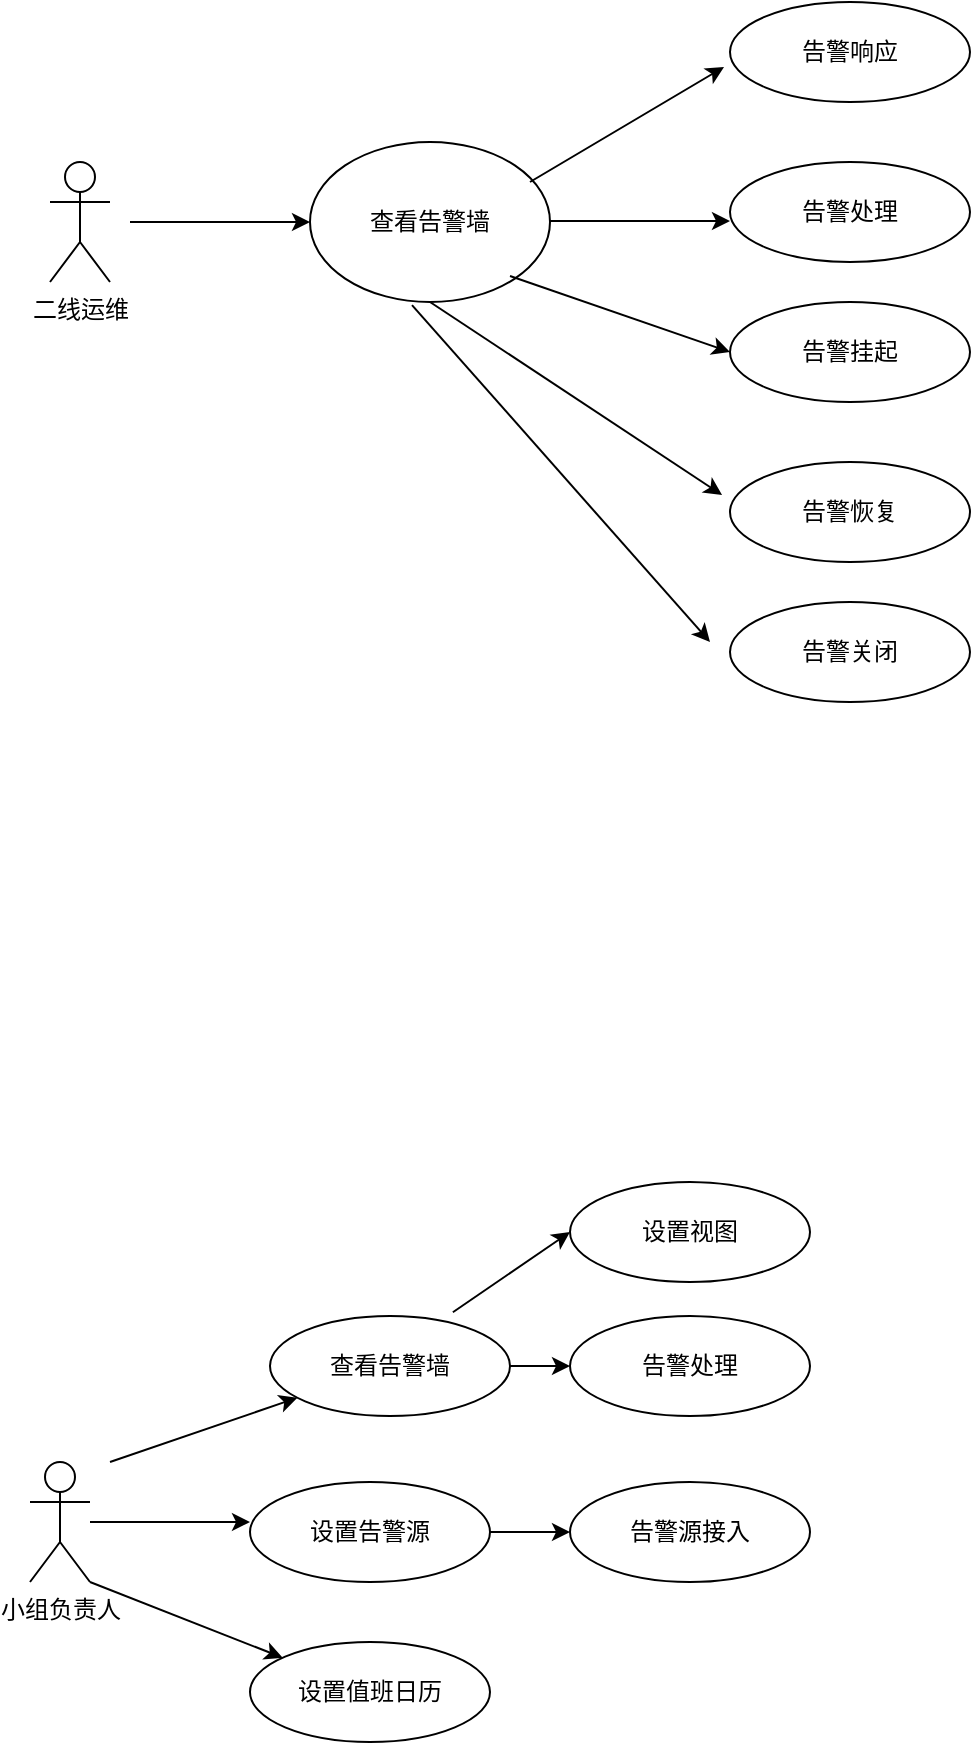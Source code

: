<mxfile version="24.2.3" type="github">
  <diagram name="第 1 页" id="fdtvAzVgnJjtrc0JJHED">
    <mxGraphModel dx="1405" dy="654" grid="1" gridSize="10" guides="1" tooltips="1" connect="1" arrows="1" fold="1" page="1" pageScale="1" pageWidth="1169" pageHeight="1654" math="0" shadow="0">
      <root>
        <mxCell id="0" />
        <mxCell id="1" parent="0" />
        <mxCell id="Xd9rqnusVJEdmKIbP4AV-1" value="二线运维" style="shape=umlActor;verticalLabelPosition=bottom;verticalAlign=top;html=1;outlineConnect=0;" vertex="1" parent="1">
          <mxGeometry x="150" y="200" width="30" height="60" as="geometry" />
        </mxCell>
        <mxCell id="Xd9rqnusVJEdmKIbP4AV-2" value="查看告警墙" style="ellipse;whiteSpace=wrap;html=1;" vertex="1" parent="1">
          <mxGeometry x="280" y="190" width="120" height="80" as="geometry" />
        </mxCell>
        <mxCell id="Xd9rqnusVJEdmKIbP4AV-3" value="告警响应" style="ellipse;whiteSpace=wrap;html=1;" vertex="1" parent="1">
          <mxGeometry x="490" y="120" width="120" height="50" as="geometry" />
        </mxCell>
        <mxCell id="Xd9rqnusVJEdmKIbP4AV-4" value="" style="endArrow=classic;html=1;rounded=0;" edge="1" parent="1">
          <mxGeometry width="50" height="50" relative="1" as="geometry">
            <mxPoint x="190" y="230" as="sourcePoint" />
            <mxPoint x="280" y="230" as="targetPoint" />
          </mxGeometry>
        </mxCell>
        <mxCell id="Xd9rqnusVJEdmKIbP4AV-5" value="" style="endArrow=classic;html=1;rounded=0;" edge="1" parent="1">
          <mxGeometry width="50" height="50" relative="1" as="geometry">
            <mxPoint x="400" y="229.5" as="sourcePoint" />
            <mxPoint x="490" y="229.5" as="targetPoint" />
          </mxGeometry>
        </mxCell>
        <mxCell id="Xd9rqnusVJEdmKIbP4AV-11" value="告警处理" style="ellipse;whiteSpace=wrap;html=1;" vertex="1" parent="1">
          <mxGeometry x="490" y="200" width="120" height="50" as="geometry" />
        </mxCell>
        <mxCell id="Xd9rqnusVJEdmKIbP4AV-12" value="告警挂起" style="ellipse;whiteSpace=wrap;html=1;" vertex="1" parent="1">
          <mxGeometry x="490" y="270" width="120" height="50" as="geometry" />
        </mxCell>
        <mxCell id="Xd9rqnusVJEdmKIbP4AV-13" value="告警恢复" style="ellipse;whiteSpace=wrap;html=1;" vertex="1" parent="1">
          <mxGeometry x="490" y="350" width="120" height="50" as="geometry" />
        </mxCell>
        <mxCell id="Xd9rqnusVJEdmKIbP4AV-14" value="" style="endArrow=classic;html=1;rounded=0;entryX=-0.025;entryY=0.65;entryDx=0;entryDy=0;entryPerimeter=0;" edge="1" parent="1" target="Xd9rqnusVJEdmKIbP4AV-3">
          <mxGeometry width="50" height="50" relative="1" as="geometry">
            <mxPoint x="390" y="210" as="sourcePoint" />
            <mxPoint x="440" y="160" as="targetPoint" />
          </mxGeometry>
        </mxCell>
        <mxCell id="Xd9rqnusVJEdmKIbP4AV-15" value="" style="endArrow=classic;html=1;rounded=0;entryX=0;entryY=0.5;entryDx=0;entryDy=0;" edge="1" parent="1" target="Xd9rqnusVJEdmKIbP4AV-12">
          <mxGeometry width="50" height="50" relative="1" as="geometry">
            <mxPoint x="380" y="257" as="sourcePoint" />
            <mxPoint x="477" y="200" as="targetPoint" />
          </mxGeometry>
        </mxCell>
        <mxCell id="Xd9rqnusVJEdmKIbP4AV-16" value="" style="endArrow=classic;html=1;rounded=0;entryX=-0.033;entryY=0.33;entryDx=0;entryDy=0;entryPerimeter=0;" edge="1" parent="1" target="Xd9rqnusVJEdmKIbP4AV-13">
          <mxGeometry width="50" height="50" relative="1" as="geometry">
            <mxPoint x="340" y="270" as="sourcePoint" />
            <mxPoint x="450" y="308" as="targetPoint" />
          </mxGeometry>
        </mxCell>
        <mxCell id="Xd9rqnusVJEdmKIbP4AV-18" value="告警关闭" style="ellipse;whiteSpace=wrap;html=1;" vertex="1" parent="1">
          <mxGeometry x="490" y="420" width="120" height="50" as="geometry" />
        </mxCell>
        <mxCell id="Xd9rqnusVJEdmKIbP4AV-19" value="" style="endArrow=classic;html=1;rounded=0;exitX=0.425;exitY=1.019;exitDx=0;exitDy=0;exitPerimeter=0;" edge="1" parent="1" source="Xd9rqnusVJEdmKIbP4AV-2">
          <mxGeometry width="50" height="50" relative="1" as="geometry">
            <mxPoint x="350" y="280" as="sourcePoint" />
            <mxPoint x="480" y="440" as="targetPoint" />
          </mxGeometry>
        </mxCell>
        <mxCell id="Xd9rqnusVJEdmKIbP4AV-35" style="edgeStyle=orthogonalEdgeStyle;rounded=0;orthogonalLoop=1;jettySize=auto;html=1;" edge="1" parent="1" source="Xd9rqnusVJEdmKIbP4AV-25">
          <mxGeometry relative="1" as="geometry">
            <mxPoint x="250" y="880" as="targetPoint" />
          </mxGeometry>
        </mxCell>
        <mxCell id="Xd9rqnusVJEdmKIbP4AV-25" value="小组负责人" style="shape=umlActor;verticalLabelPosition=bottom;verticalAlign=top;html=1;outlineConnect=0;" vertex="1" parent="1">
          <mxGeometry x="140" y="850" width="30" height="60" as="geometry" />
        </mxCell>
        <mxCell id="Xd9rqnusVJEdmKIbP4AV-27" value="查看告警墙" style="ellipse;whiteSpace=wrap;html=1;" vertex="1" parent="1">
          <mxGeometry x="260" y="777" width="120" height="50" as="geometry" />
        </mxCell>
        <mxCell id="Xd9rqnusVJEdmKIbP4AV-28" value="设置视图" style="ellipse;whiteSpace=wrap;html=1;" vertex="1" parent="1">
          <mxGeometry x="410" y="710" width="120" height="50" as="geometry" />
        </mxCell>
        <mxCell id="Xd9rqnusVJEdmKIbP4AV-29" value="设置告警源" style="ellipse;whiteSpace=wrap;html=1;" vertex="1" parent="1">
          <mxGeometry x="250" y="860" width="120" height="50" as="geometry" />
        </mxCell>
        <mxCell id="Xd9rqnusVJEdmKIbP4AV-30" value="告警源接入" style="ellipse;whiteSpace=wrap;html=1;" vertex="1" parent="1">
          <mxGeometry x="410" y="860" width="120" height="50" as="geometry" />
        </mxCell>
        <mxCell id="Xd9rqnusVJEdmKIbP4AV-36" value="" style="endArrow=classic;html=1;rounded=0;" edge="1" parent="1" target="Xd9rqnusVJEdmKIbP4AV-27">
          <mxGeometry width="50" height="50" relative="1" as="geometry">
            <mxPoint x="180" y="850" as="sourcePoint" />
            <mxPoint x="230" y="800" as="targetPoint" />
          </mxGeometry>
        </mxCell>
        <mxCell id="Xd9rqnusVJEdmKIbP4AV-37" value="" style="endArrow=classic;html=1;rounded=0;entryX=0;entryY=0.5;entryDx=0;entryDy=0;exitX=0.762;exitY=-0.037;exitDx=0;exitDy=0;exitPerimeter=0;" edge="1" parent="1" source="Xd9rqnusVJEdmKIbP4AV-27" target="Xd9rqnusVJEdmKIbP4AV-28">
          <mxGeometry width="50" height="50" relative="1" as="geometry">
            <mxPoint x="350" y="787" as="sourcePoint" />
            <mxPoint x="400" y="737" as="targetPoint" />
          </mxGeometry>
        </mxCell>
        <mxCell id="Xd9rqnusVJEdmKIbP4AV-38" value="" style="endArrow=classic;html=1;rounded=0;exitX=1;exitY=0.5;exitDx=0;exitDy=0;entryX=0;entryY=0.5;entryDx=0;entryDy=0;" edge="1" parent="1" source="Xd9rqnusVJEdmKIbP4AV-29" target="Xd9rqnusVJEdmKIbP4AV-30">
          <mxGeometry width="50" height="50" relative="1" as="geometry">
            <mxPoint x="330" y="860" as="sourcePoint" />
            <mxPoint x="420" y="880" as="targetPoint" />
          </mxGeometry>
        </mxCell>
        <mxCell id="Xd9rqnusVJEdmKIbP4AV-44" value="告警处理" style="ellipse;whiteSpace=wrap;html=1;" vertex="1" parent="1">
          <mxGeometry x="410" y="777" width="120" height="50" as="geometry" />
        </mxCell>
        <mxCell id="Xd9rqnusVJEdmKIbP4AV-45" value="" style="endArrow=classic;html=1;rounded=0;exitX=1;exitY=0.5;exitDx=0;exitDy=0;entryX=0;entryY=0.5;entryDx=0;entryDy=0;" edge="1" parent="1" source="Xd9rqnusVJEdmKIbP4AV-27" target="Xd9rqnusVJEdmKIbP4AV-44">
          <mxGeometry width="50" height="50" relative="1" as="geometry">
            <mxPoint x="360" y="857" as="sourcePoint" />
            <mxPoint x="410" y="807" as="targetPoint" />
          </mxGeometry>
        </mxCell>
        <mxCell id="Xd9rqnusVJEdmKIbP4AV-48" value="设置值班日历" style="ellipse;whiteSpace=wrap;html=1;" vertex="1" parent="1">
          <mxGeometry x="250" y="940" width="120" height="50" as="geometry" />
        </mxCell>
        <mxCell id="Xd9rqnusVJEdmKIbP4AV-50" value="" style="endArrow=classic;html=1;rounded=0;" edge="1" parent="1" target="Xd9rqnusVJEdmKIbP4AV-48">
          <mxGeometry width="50" height="50" relative="1" as="geometry">
            <mxPoint x="170" y="910" as="sourcePoint" />
            <mxPoint x="220" y="860" as="targetPoint" />
          </mxGeometry>
        </mxCell>
      </root>
    </mxGraphModel>
  </diagram>
</mxfile>
